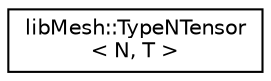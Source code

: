 digraph "类继承关系图"
{
 // INTERACTIVE_SVG=YES
  edge [fontname="Helvetica",fontsize="10",labelfontname="Helvetica",labelfontsize="10"];
  node [fontname="Helvetica",fontsize="10",shape=record];
  rankdir="LR";
  Node1 [label="libMesh::TypeNTensor\l\< N, T \>",height=0.2,width=0.4,color="black", fillcolor="white", style="filled",URL="$classlibMesh_1_1TypeNTensor.html",tooltip="该类最终将定义一个在类型为T的LIBMESH_DIM维空间中的N阶张量。 "];
}
